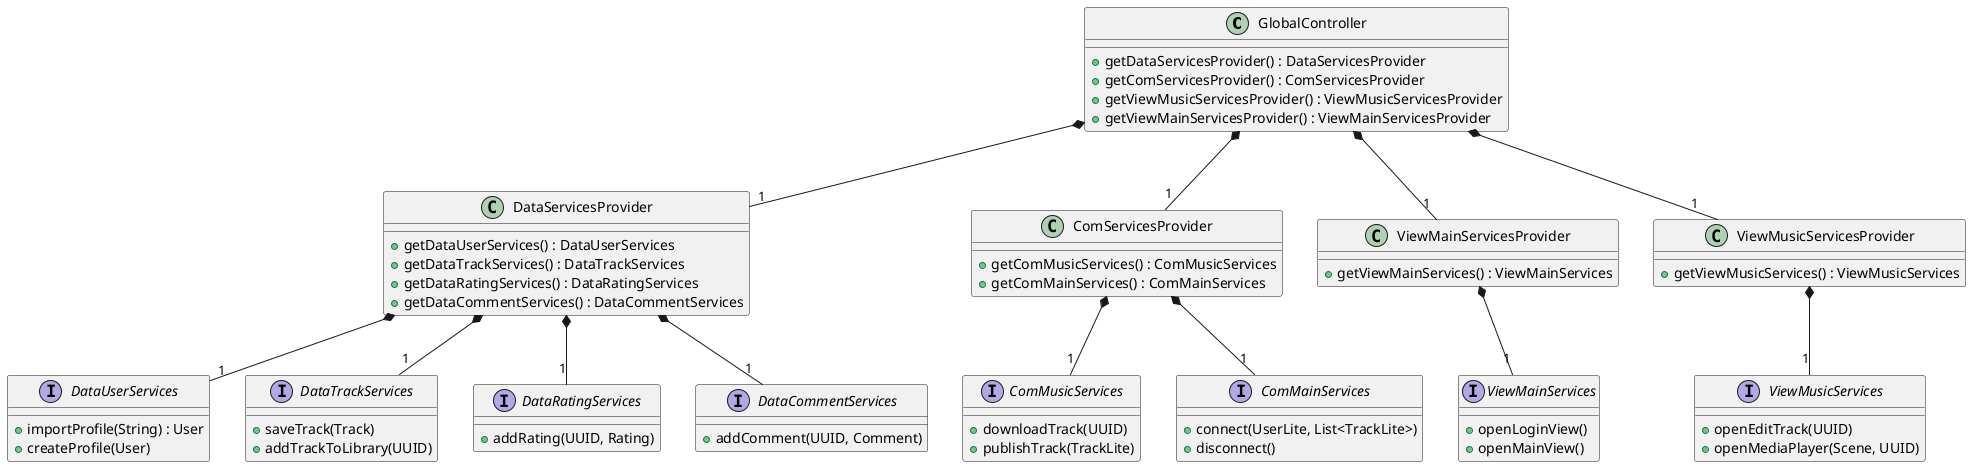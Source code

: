 @startuml
class GlobalController {
 + getDataServicesProvider() : DataServicesProvider 
 + getComServicesProvider() : ComServicesProvider
 + getViewMusicServicesProvider() : ViewMusicServicesProvider
 + getViewMainServicesProvider() : ViewMainServicesProvider
}

class DataServicesProvider {
 + getDataUserServices() : DataUserServices 
 + getDataTrackServices() : DataTrackServices
 + getDataRatingServices() : DataRatingServices
 + getDataCommentServices() : DataCommentServices
}
interface DataUserServices {
 + importProfile(String) : User
 + createProfile(User)
}
interface DataTrackServices {
 + saveTrack(Track)
 + addTrackToLibrary(UUID)
}
interface DataRatingServices {
 + addRating(UUID, Rating)
}
interface DataCommentServices {
 + addComment(UUID, Comment)
}

class ComServicesProvider {
 + getComMusicServices() : ComMusicServices
 + getComMainServices() : ComMainServices
}

interface ComMusicServices {
 + downloadTrack(UUID)
 + publishTrack(TrackLite)
}
interface ComMainServices {
 + connect(UserLite, List<TrackLite>)
 + disconnect()
}

class ViewMainServicesProvider {
 + getViewMainServices() : ViewMainServices 
}
interface ViewMainServices {
 + openLoginView()
 + openMainView()
}

class ViewMusicServicesProvider {
 + getViewMusicServices() : ViewMusicServices 
}
interface ViewMusicServices {
 + openEditTrack(UUID)
 + openMediaPlayer(Scene, UUID)
}

GlobalController  *-- "1"  DataServicesProvider 
GlobalController  *-- "1"  ComServicesProvider 
GlobalController  *-- "1"  ViewMainServicesProvider
GlobalController  *-- "1"  ViewMusicServicesProvider 

DataServicesProvider *-- "1"  DataUserServices 
DataServicesProvider *-- "1"  DataTrackServices
DataServicesProvider *-- "1"  DataRatingServices
DataServicesProvider *-- "1"  DataCommentServices

ComServicesProvider *-- "1"  ComMusicServices
ComServicesProvider *-- "1"  ComMainServices

ViewMainServicesProvider *-- "1" ViewMainServices 
ViewMusicServicesProvider *-- "1" ViewMusicServices 


@enduml